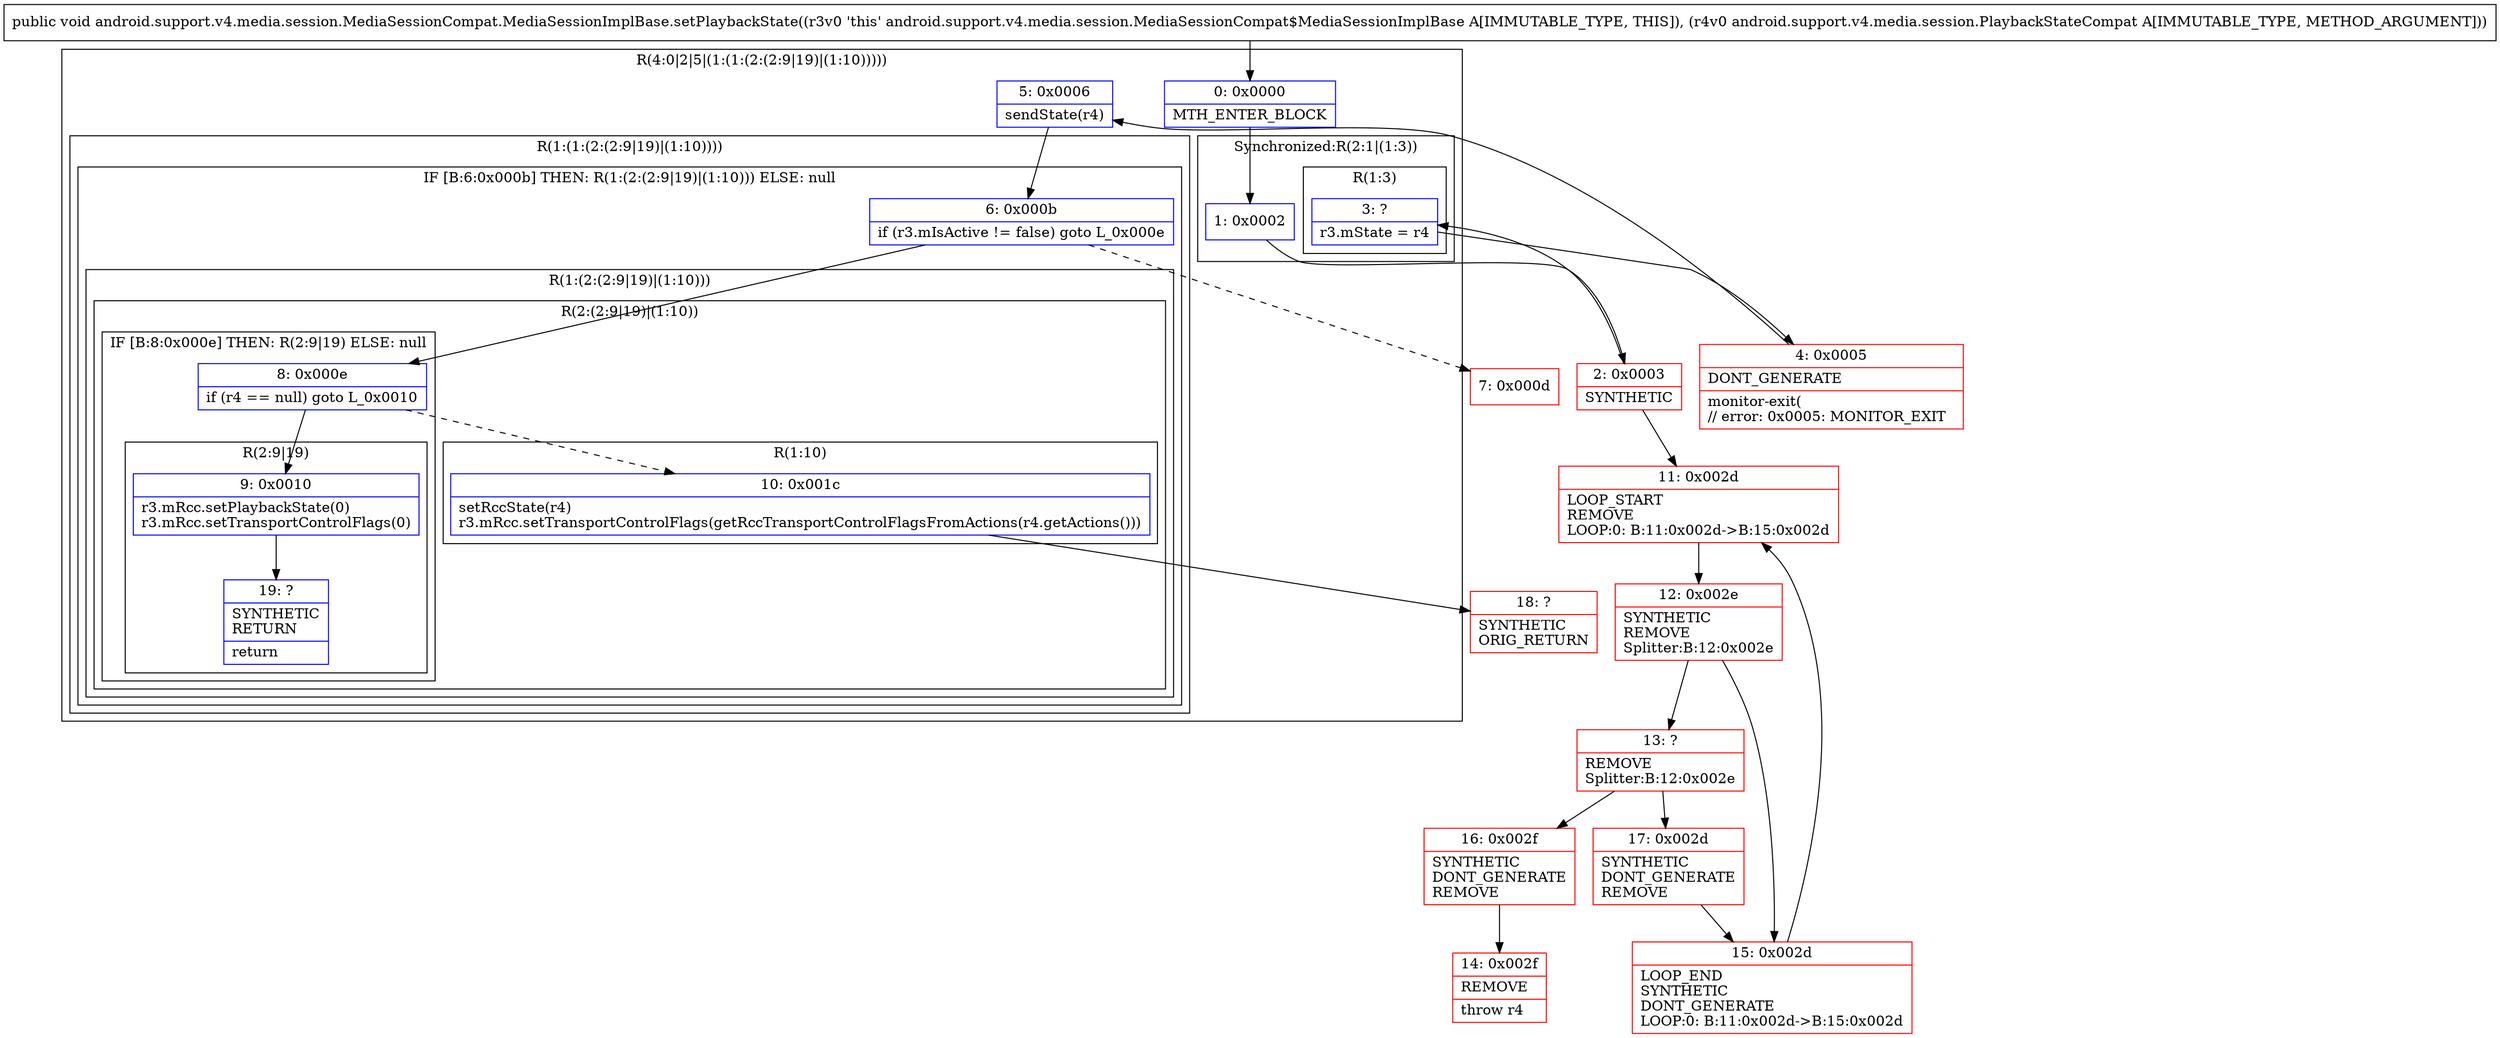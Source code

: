 digraph "CFG forandroid.support.v4.media.session.MediaSessionCompat.MediaSessionImplBase.setPlaybackState(Landroid\/support\/v4\/media\/session\/PlaybackStateCompat;)V" {
subgraph cluster_Region_2024450053 {
label = "R(4:0|2|5|(1:(1:(2:(2:9|19)|(1:10)))))";
node [shape=record,color=blue];
Node_0 [shape=record,label="{0\:\ 0x0000|MTH_ENTER_BLOCK\l}"];
subgraph cluster_SynchronizedRegion_1382235841 {
label = "Synchronized:R(2:1|(1:3))";
node [shape=record,color=blue];
Node_1 [shape=record,label="{1\:\ 0x0002}"];
subgraph cluster_Region_834301548 {
label = "R(1:3)";
node [shape=record,color=blue];
Node_3 [shape=record,label="{3\:\ ?|r3.mState = r4\l}"];
}
}
Node_5 [shape=record,label="{5\:\ 0x0006|sendState(r4)\l}"];
subgraph cluster_Region_1822828813 {
label = "R(1:(1:(2:(2:9|19)|(1:10))))";
node [shape=record,color=blue];
subgraph cluster_IfRegion_1096896028 {
label = "IF [B:6:0x000b] THEN: R(1:(2:(2:9|19)|(1:10))) ELSE: null";
node [shape=record,color=blue];
Node_6 [shape=record,label="{6\:\ 0x000b|if (r3.mIsActive != false) goto L_0x000e\l}"];
subgraph cluster_Region_171959751 {
label = "R(1:(2:(2:9|19)|(1:10)))";
node [shape=record,color=blue];
subgraph cluster_Region_1746154466 {
label = "R(2:(2:9|19)|(1:10))";
node [shape=record,color=blue];
subgraph cluster_IfRegion_900174252 {
label = "IF [B:8:0x000e] THEN: R(2:9|19) ELSE: null";
node [shape=record,color=blue];
Node_8 [shape=record,label="{8\:\ 0x000e|if (r4 == null) goto L_0x0010\l}"];
subgraph cluster_Region_2130520234 {
label = "R(2:9|19)";
node [shape=record,color=blue];
Node_9 [shape=record,label="{9\:\ 0x0010|r3.mRcc.setPlaybackState(0)\lr3.mRcc.setTransportControlFlags(0)\l}"];
Node_19 [shape=record,label="{19\:\ ?|SYNTHETIC\lRETURN\l|return\l}"];
}
}
subgraph cluster_Region_194636655 {
label = "R(1:10)";
node [shape=record,color=blue];
Node_10 [shape=record,label="{10\:\ 0x001c|setRccState(r4)\lr3.mRcc.setTransportControlFlags(getRccTransportControlFlagsFromActions(r4.getActions()))\l}"];
}
}
}
}
}
}
Node_2 [shape=record,color=red,label="{2\:\ 0x0003|SYNTHETIC\l}"];
Node_4 [shape=record,color=red,label="{4\:\ 0x0005|DONT_GENERATE\l|monitor\-exit(\l\/\/ error: 0x0005: MONITOR_EXIT  \l}"];
Node_7 [shape=record,color=red,label="{7\:\ 0x000d}"];
Node_11 [shape=record,color=red,label="{11\:\ 0x002d|LOOP_START\lREMOVE\lLOOP:0: B:11:0x002d\-\>B:15:0x002d\l}"];
Node_12 [shape=record,color=red,label="{12\:\ 0x002e|SYNTHETIC\lREMOVE\lSplitter:B:12:0x002e\l}"];
Node_13 [shape=record,color=red,label="{13\:\ ?|REMOVE\lSplitter:B:12:0x002e\l}"];
Node_14 [shape=record,color=red,label="{14\:\ 0x002f|REMOVE\l|throw r4\l}"];
Node_15 [shape=record,color=red,label="{15\:\ 0x002d|LOOP_END\lSYNTHETIC\lDONT_GENERATE\lLOOP:0: B:11:0x002d\-\>B:15:0x002d\l}"];
Node_16 [shape=record,color=red,label="{16\:\ 0x002f|SYNTHETIC\lDONT_GENERATE\lREMOVE\l}"];
Node_17 [shape=record,color=red,label="{17\:\ 0x002d|SYNTHETIC\lDONT_GENERATE\lREMOVE\l}"];
Node_18 [shape=record,color=red,label="{18\:\ ?|SYNTHETIC\lORIG_RETURN\l}"];
MethodNode[shape=record,label="{public void android.support.v4.media.session.MediaSessionCompat.MediaSessionImplBase.setPlaybackState((r3v0 'this' android.support.v4.media.session.MediaSessionCompat$MediaSessionImplBase A[IMMUTABLE_TYPE, THIS]), (r4v0 android.support.v4.media.session.PlaybackStateCompat A[IMMUTABLE_TYPE, METHOD_ARGUMENT])) }"];
MethodNode -> Node_0;
Node_0 -> Node_1;
Node_1 -> Node_2;
Node_3 -> Node_4;
Node_5 -> Node_6;
Node_6 -> Node_7[style=dashed];
Node_6 -> Node_8;
Node_8 -> Node_9;
Node_8 -> Node_10[style=dashed];
Node_9 -> Node_19;
Node_10 -> Node_18;
Node_2 -> Node_3;
Node_2 -> Node_11;
Node_4 -> Node_5;
Node_11 -> Node_12;
Node_12 -> Node_13;
Node_12 -> Node_15;
Node_13 -> Node_16;
Node_13 -> Node_17;
Node_15 -> Node_11;
Node_16 -> Node_14;
Node_17 -> Node_15;
}

